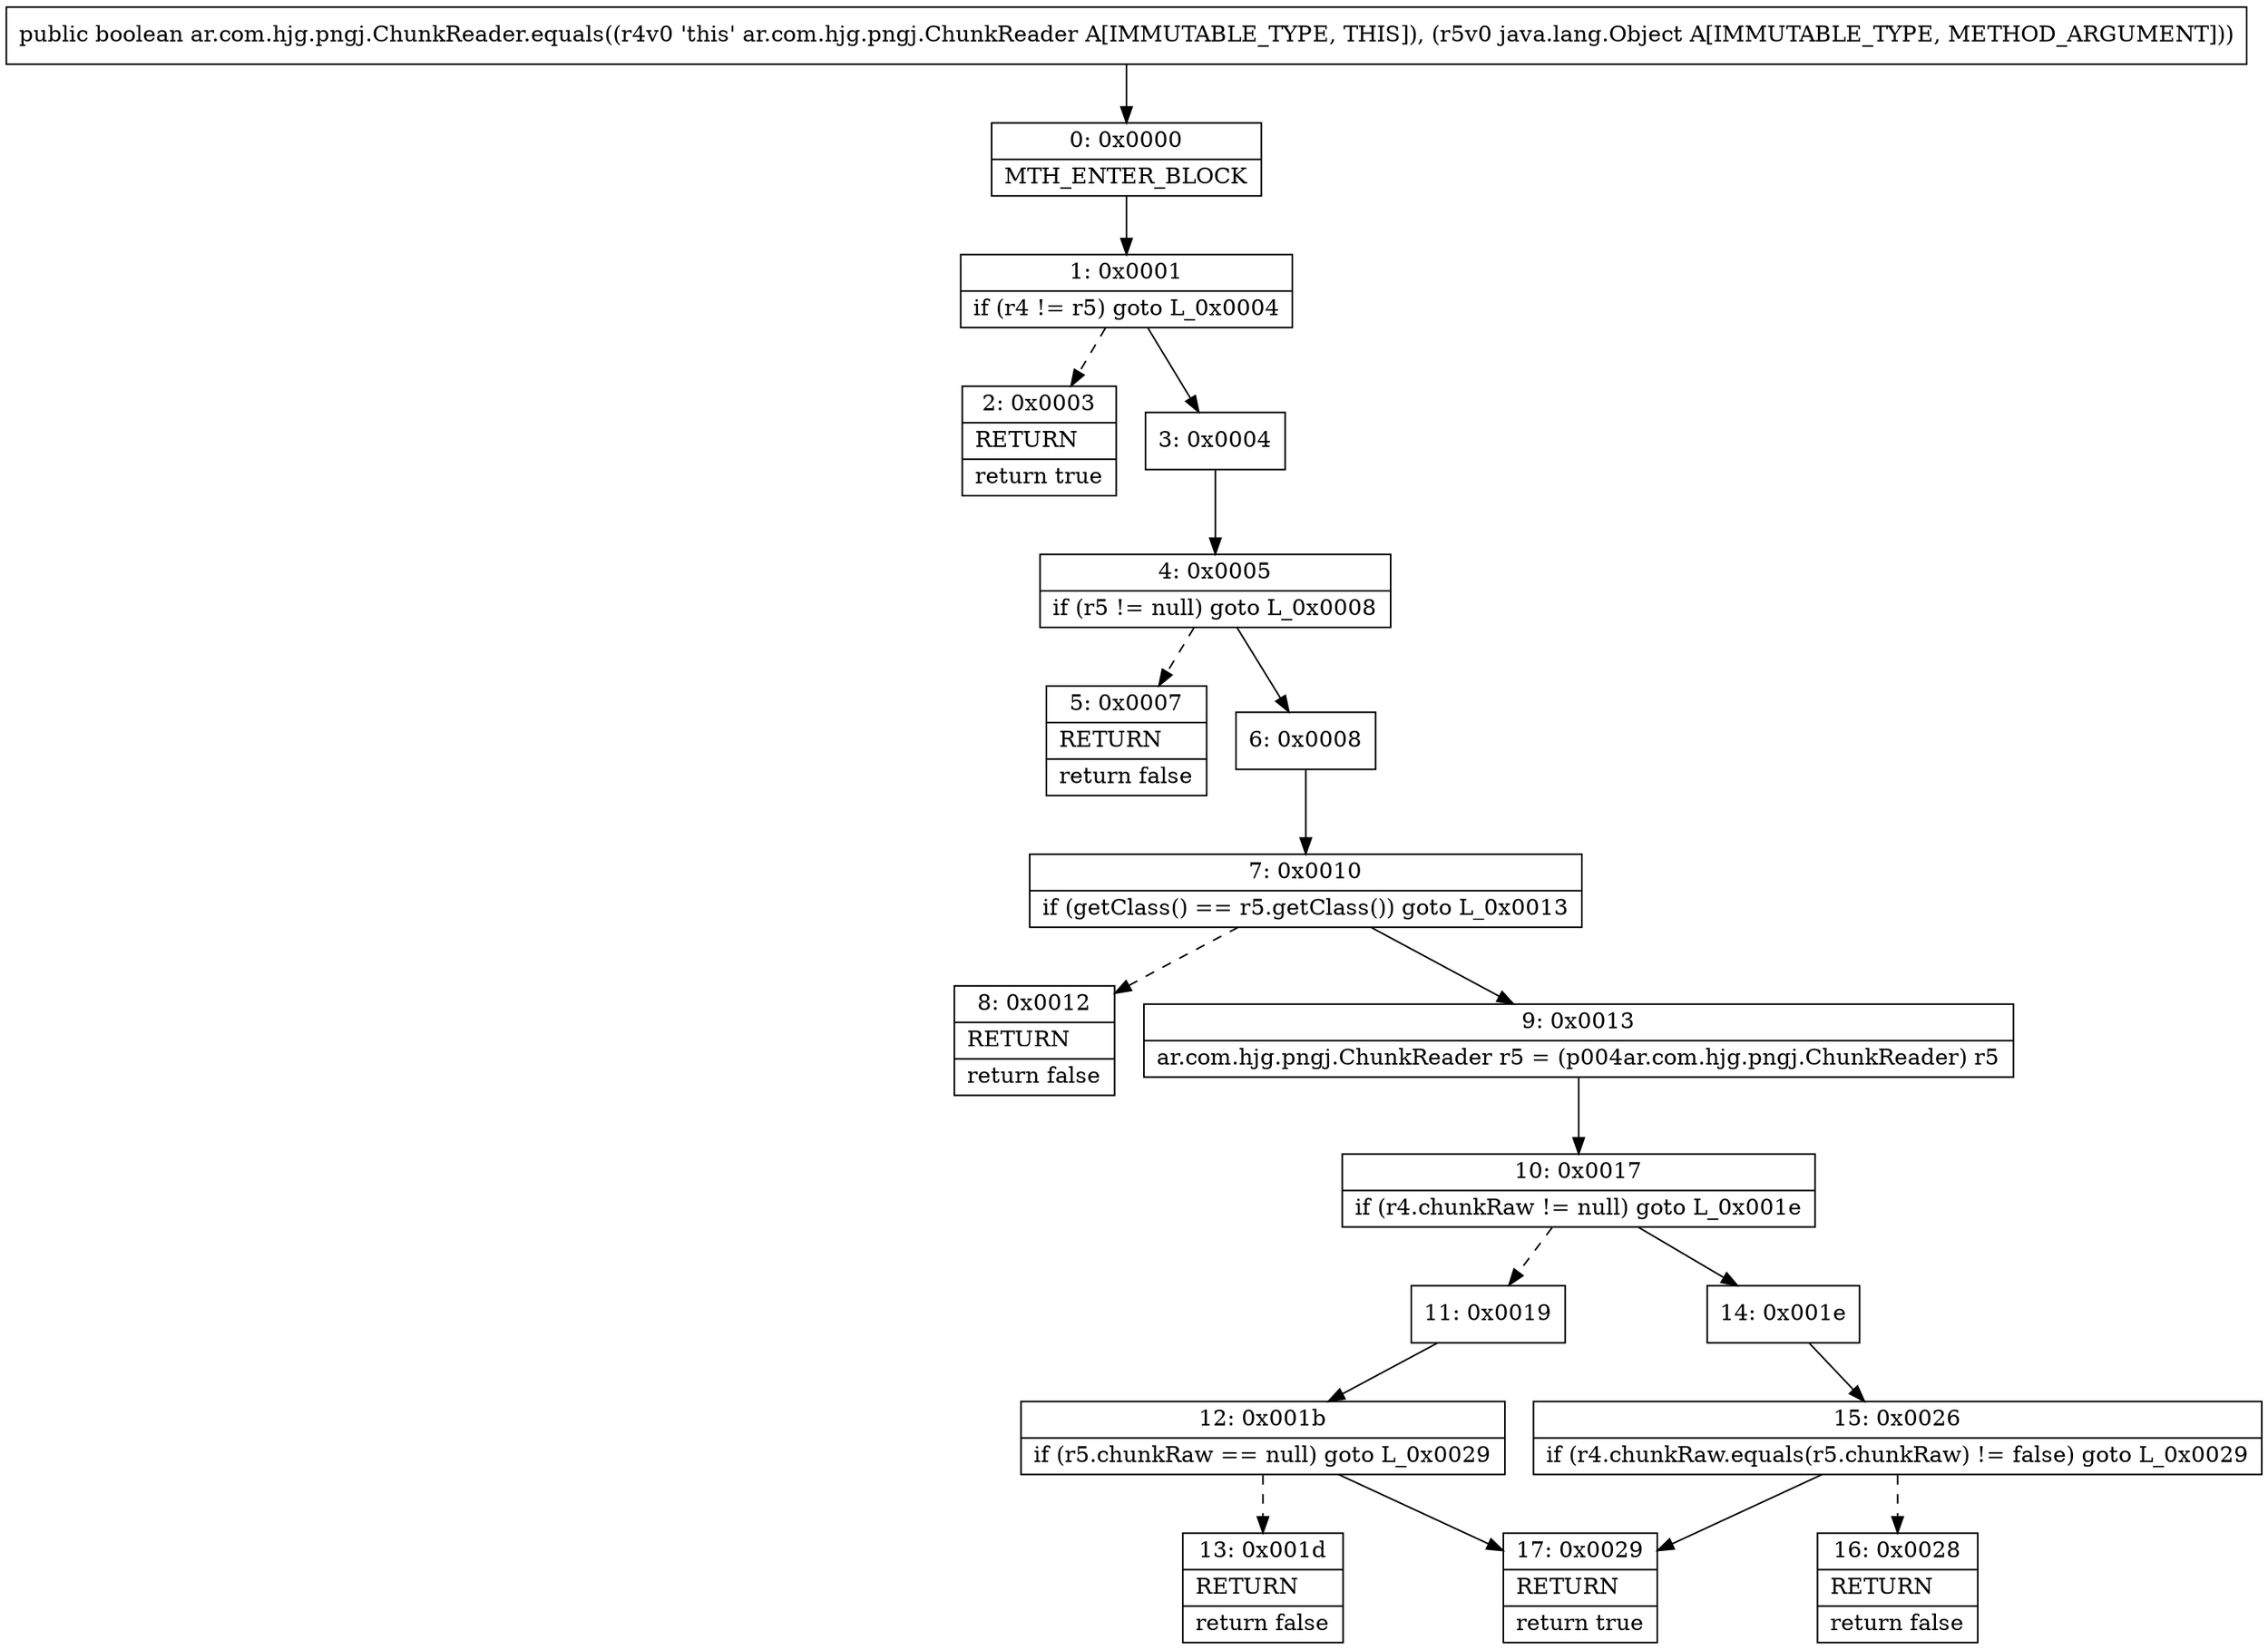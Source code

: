 digraph "CFG forar.com.hjg.pngj.ChunkReader.equals(Ljava\/lang\/Object;)Z" {
Node_0 [shape=record,label="{0\:\ 0x0000|MTH_ENTER_BLOCK\l}"];
Node_1 [shape=record,label="{1\:\ 0x0001|if (r4 != r5) goto L_0x0004\l}"];
Node_2 [shape=record,label="{2\:\ 0x0003|RETURN\l|return true\l}"];
Node_3 [shape=record,label="{3\:\ 0x0004}"];
Node_4 [shape=record,label="{4\:\ 0x0005|if (r5 != null) goto L_0x0008\l}"];
Node_5 [shape=record,label="{5\:\ 0x0007|RETURN\l|return false\l}"];
Node_6 [shape=record,label="{6\:\ 0x0008}"];
Node_7 [shape=record,label="{7\:\ 0x0010|if (getClass() == r5.getClass()) goto L_0x0013\l}"];
Node_8 [shape=record,label="{8\:\ 0x0012|RETURN\l|return false\l}"];
Node_9 [shape=record,label="{9\:\ 0x0013|ar.com.hjg.pngj.ChunkReader r5 = (p004ar.com.hjg.pngj.ChunkReader) r5\l}"];
Node_10 [shape=record,label="{10\:\ 0x0017|if (r4.chunkRaw != null) goto L_0x001e\l}"];
Node_11 [shape=record,label="{11\:\ 0x0019}"];
Node_12 [shape=record,label="{12\:\ 0x001b|if (r5.chunkRaw == null) goto L_0x0029\l}"];
Node_13 [shape=record,label="{13\:\ 0x001d|RETURN\l|return false\l}"];
Node_14 [shape=record,label="{14\:\ 0x001e}"];
Node_15 [shape=record,label="{15\:\ 0x0026|if (r4.chunkRaw.equals(r5.chunkRaw) != false) goto L_0x0029\l}"];
Node_16 [shape=record,label="{16\:\ 0x0028|RETURN\l|return false\l}"];
Node_17 [shape=record,label="{17\:\ 0x0029|RETURN\l|return true\l}"];
MethodNode[shape=record,label="{public boolean ar.com.hjg.pngj.ChunkReader.equals((r4v0 'this' ar.com.hjg.pngj.ChunkReader A[IMMUTABLE_TYPE, THIS]), (r5v0 java.lang.Object A[IMMUTABLE_TYPE, METHOD_ARGUMENT])) }"];
MethodNode -> Node_0;
Node_0 -> Node_1;
Node_1 -> Node_2[style=dashed];
Node_1 -> Node_3;
Node_3 -> Node_4;
Node_4 -> Node_5[style=dashed];
Node_4 -> Node_6;
Node_6 -> Node_7;
Node_7 -> Node_8[style=dashed];
Node_7 -> Node_9;
Node_9 -> Node_10;
Node_10 -> Node_11[style=dashed];
Node_10 -> Node_14;
Node_11 -> Node_12;
Node_12 -> Node_13[style=dashed];
Node_12 -> Node_17;
Node_14 -> Node_15;
Node_15 -> Node_16[style=dashed];
Node_15 -> Node_17;
}


